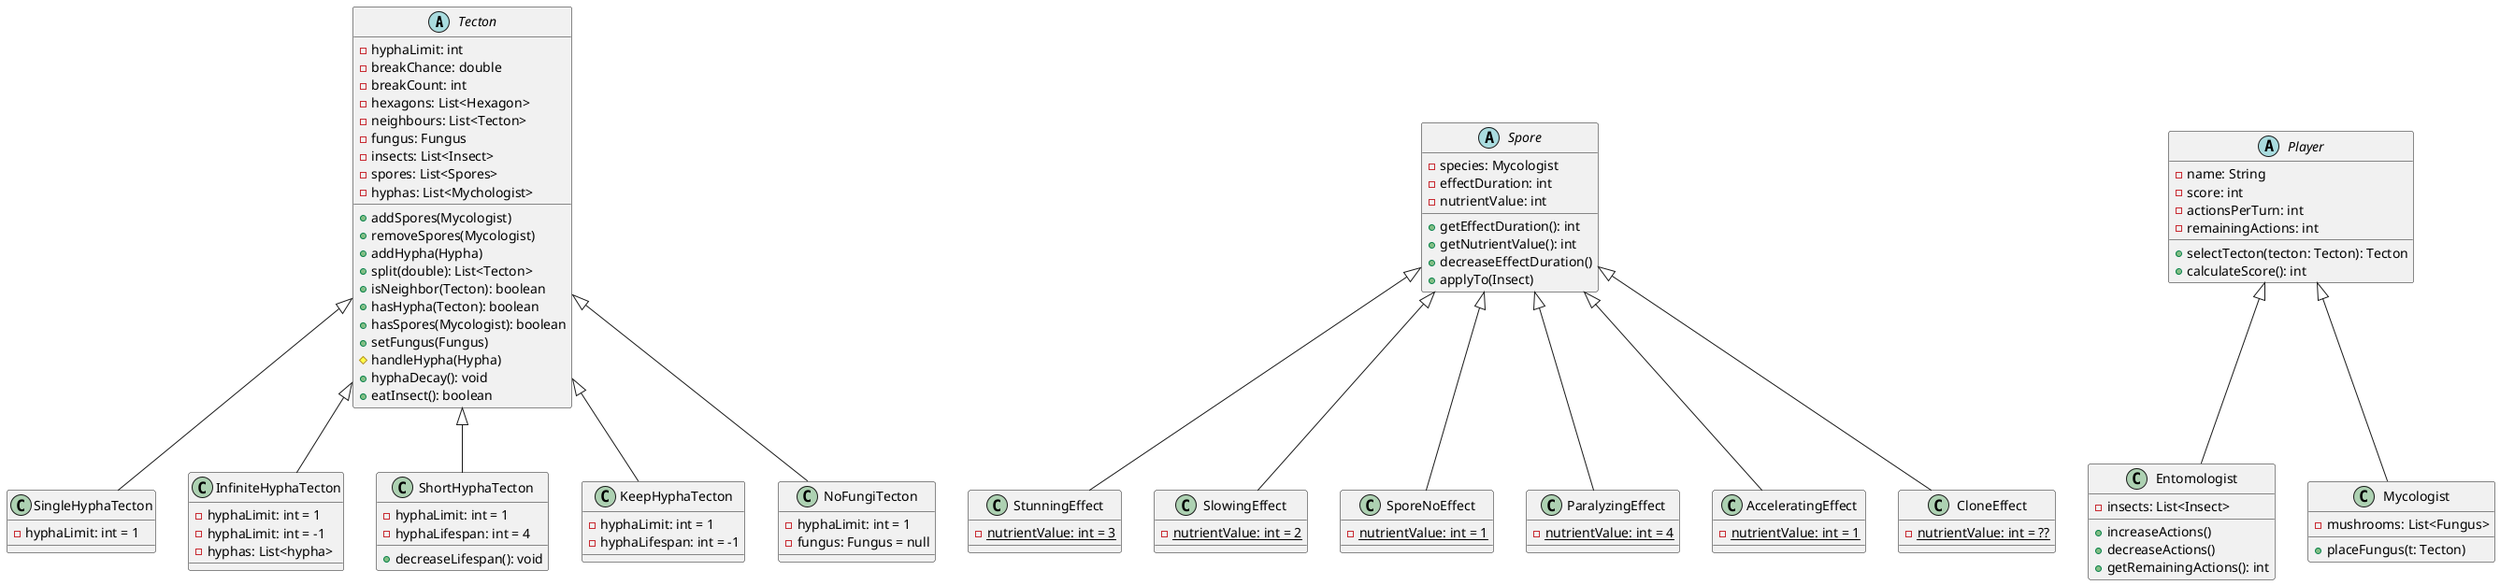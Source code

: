 @startuml

abstract class Tecton {
    - hyphaLimit: int 
    - breakChance: double
    - breakCount: int
    - hexagons: List<Hexagon>
    - neighbours: List<Tecton>
    - fungus: Fungus
    - insects: List<Insect>
    - spores: List<Spores>
    - hyphas: List<Mychologist>
    + addSpores(Mycologist)
    + removeSpores(Mycologist)
    + addHypha(Hypha)
    + split(double): List<Tecton>
    + isNeighbor(Tecton): boolean
    + hasHypha(Tecton): boolean
    + hasSpores(Mycologist): boolean
    + setFungus(Fungus)
    # handleHypha(Hypha)
    + hyphaDecay(): void
    + eatInsect(): boolean
}
class SingleHyphaTecton extends Tecton{
    - hyphaLimit: int = 1
}
class InfiniteHyphaTecton  extends Tecton{
    - hyphaLimit: int = 1
    - hyphaLimit: int = -1
    - hyphas: List<hypha>
}
class ShortHyphaTecton  extends Tecton{
    - hyphaLimit: int = 1
    - hyphaLifespan: int = 4
    + decreaseLifespan(): void 
}
class KeepHyphaTecton extends Tecton{ 
    - hyphaLimit: int = 1
    - hyphaLifespan: int = -1
}
class NoFungiTecton extends Tecton{
    - hyphaLimit: int = 1
    - fungus: Fungus = null
}


abstract class Spore {
    - species: Mycologist
    - effectDuration: int
    - nutrientValue: int
    + getEffectDuration(): int
    + getNutrientValue(): int
    + decreaseEffectDuration()
    + applyTo(Insect)
}

class StunningEffect extends Spore{
    {static} - nutrientValue: int = 3
}
class SlowingEffect extends Spore{
    {static} - nutrientValue: int = 2
}
class SporeNoEffect extends Spore{
    {static} - nutrientValue: int = 1
}
class ParalyzingEffect extends Spore{
    {static} - nutrientValue: int = 4
}
class AcceleratingEffect extends Spore{
    {static} - nutrientValue: int = 1
}
class CloneEffect extends Spore{
    {static} - nutrientValue: int = ??
}

abstract class Player {
    - name: String
    - score: int
    - actionsPerTurn: int
    - remainingActions: int
    + selectTecton(tecton: Tecton): Tecton
    + calculateScore(): int
}

class Entomologist extends Player{
    - insects: List<Insect>
    + increaseActions()
    + decreaseActions()
    + getRemainingActions(): int
}

class Mycologist extends Player{
    - mushrooms: List<Fungus>
    + placeFungus(t: Tecton)
}


@enduml